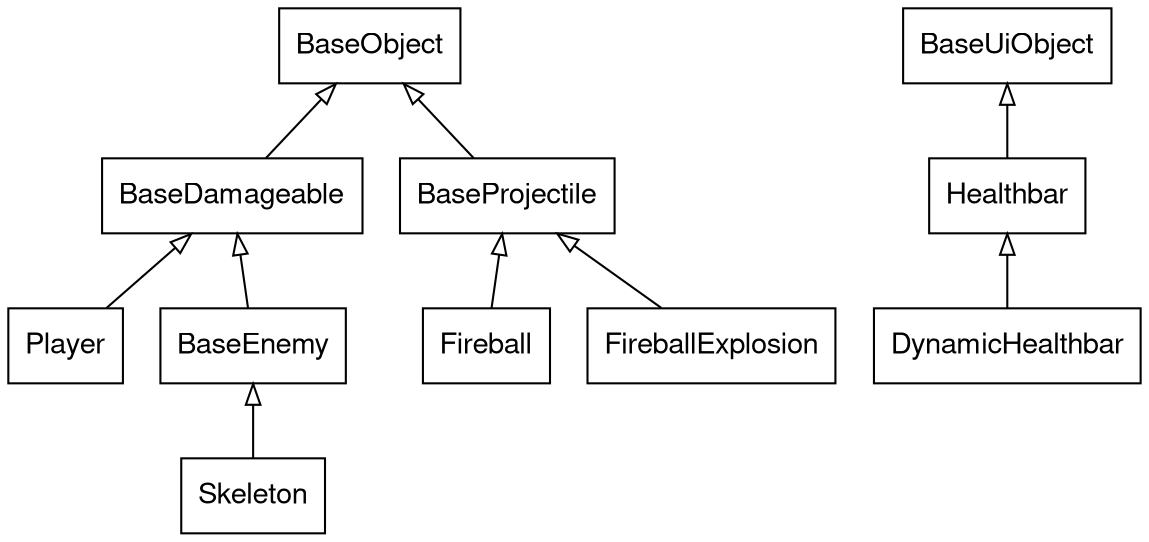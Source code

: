 digraph inheritance {
    node [shape=box fontname="Helvetica,Arial,sans-serif"]
    edge [dir=back arrowtail=empty]

    BaseObject->{BaseDamageable, BaseProjectile}
    BaseDamageable->{Player, BaseEnemy}
    BaseProjectile->{Fireball, FireballExplosion}
    BaseEnemy->Skeleton

    BaseUiObject->Healthbar
    Healthbar->DynamicHealthbar
}

// use `dot -Tpng -O inheritance.gv` to generate a .png